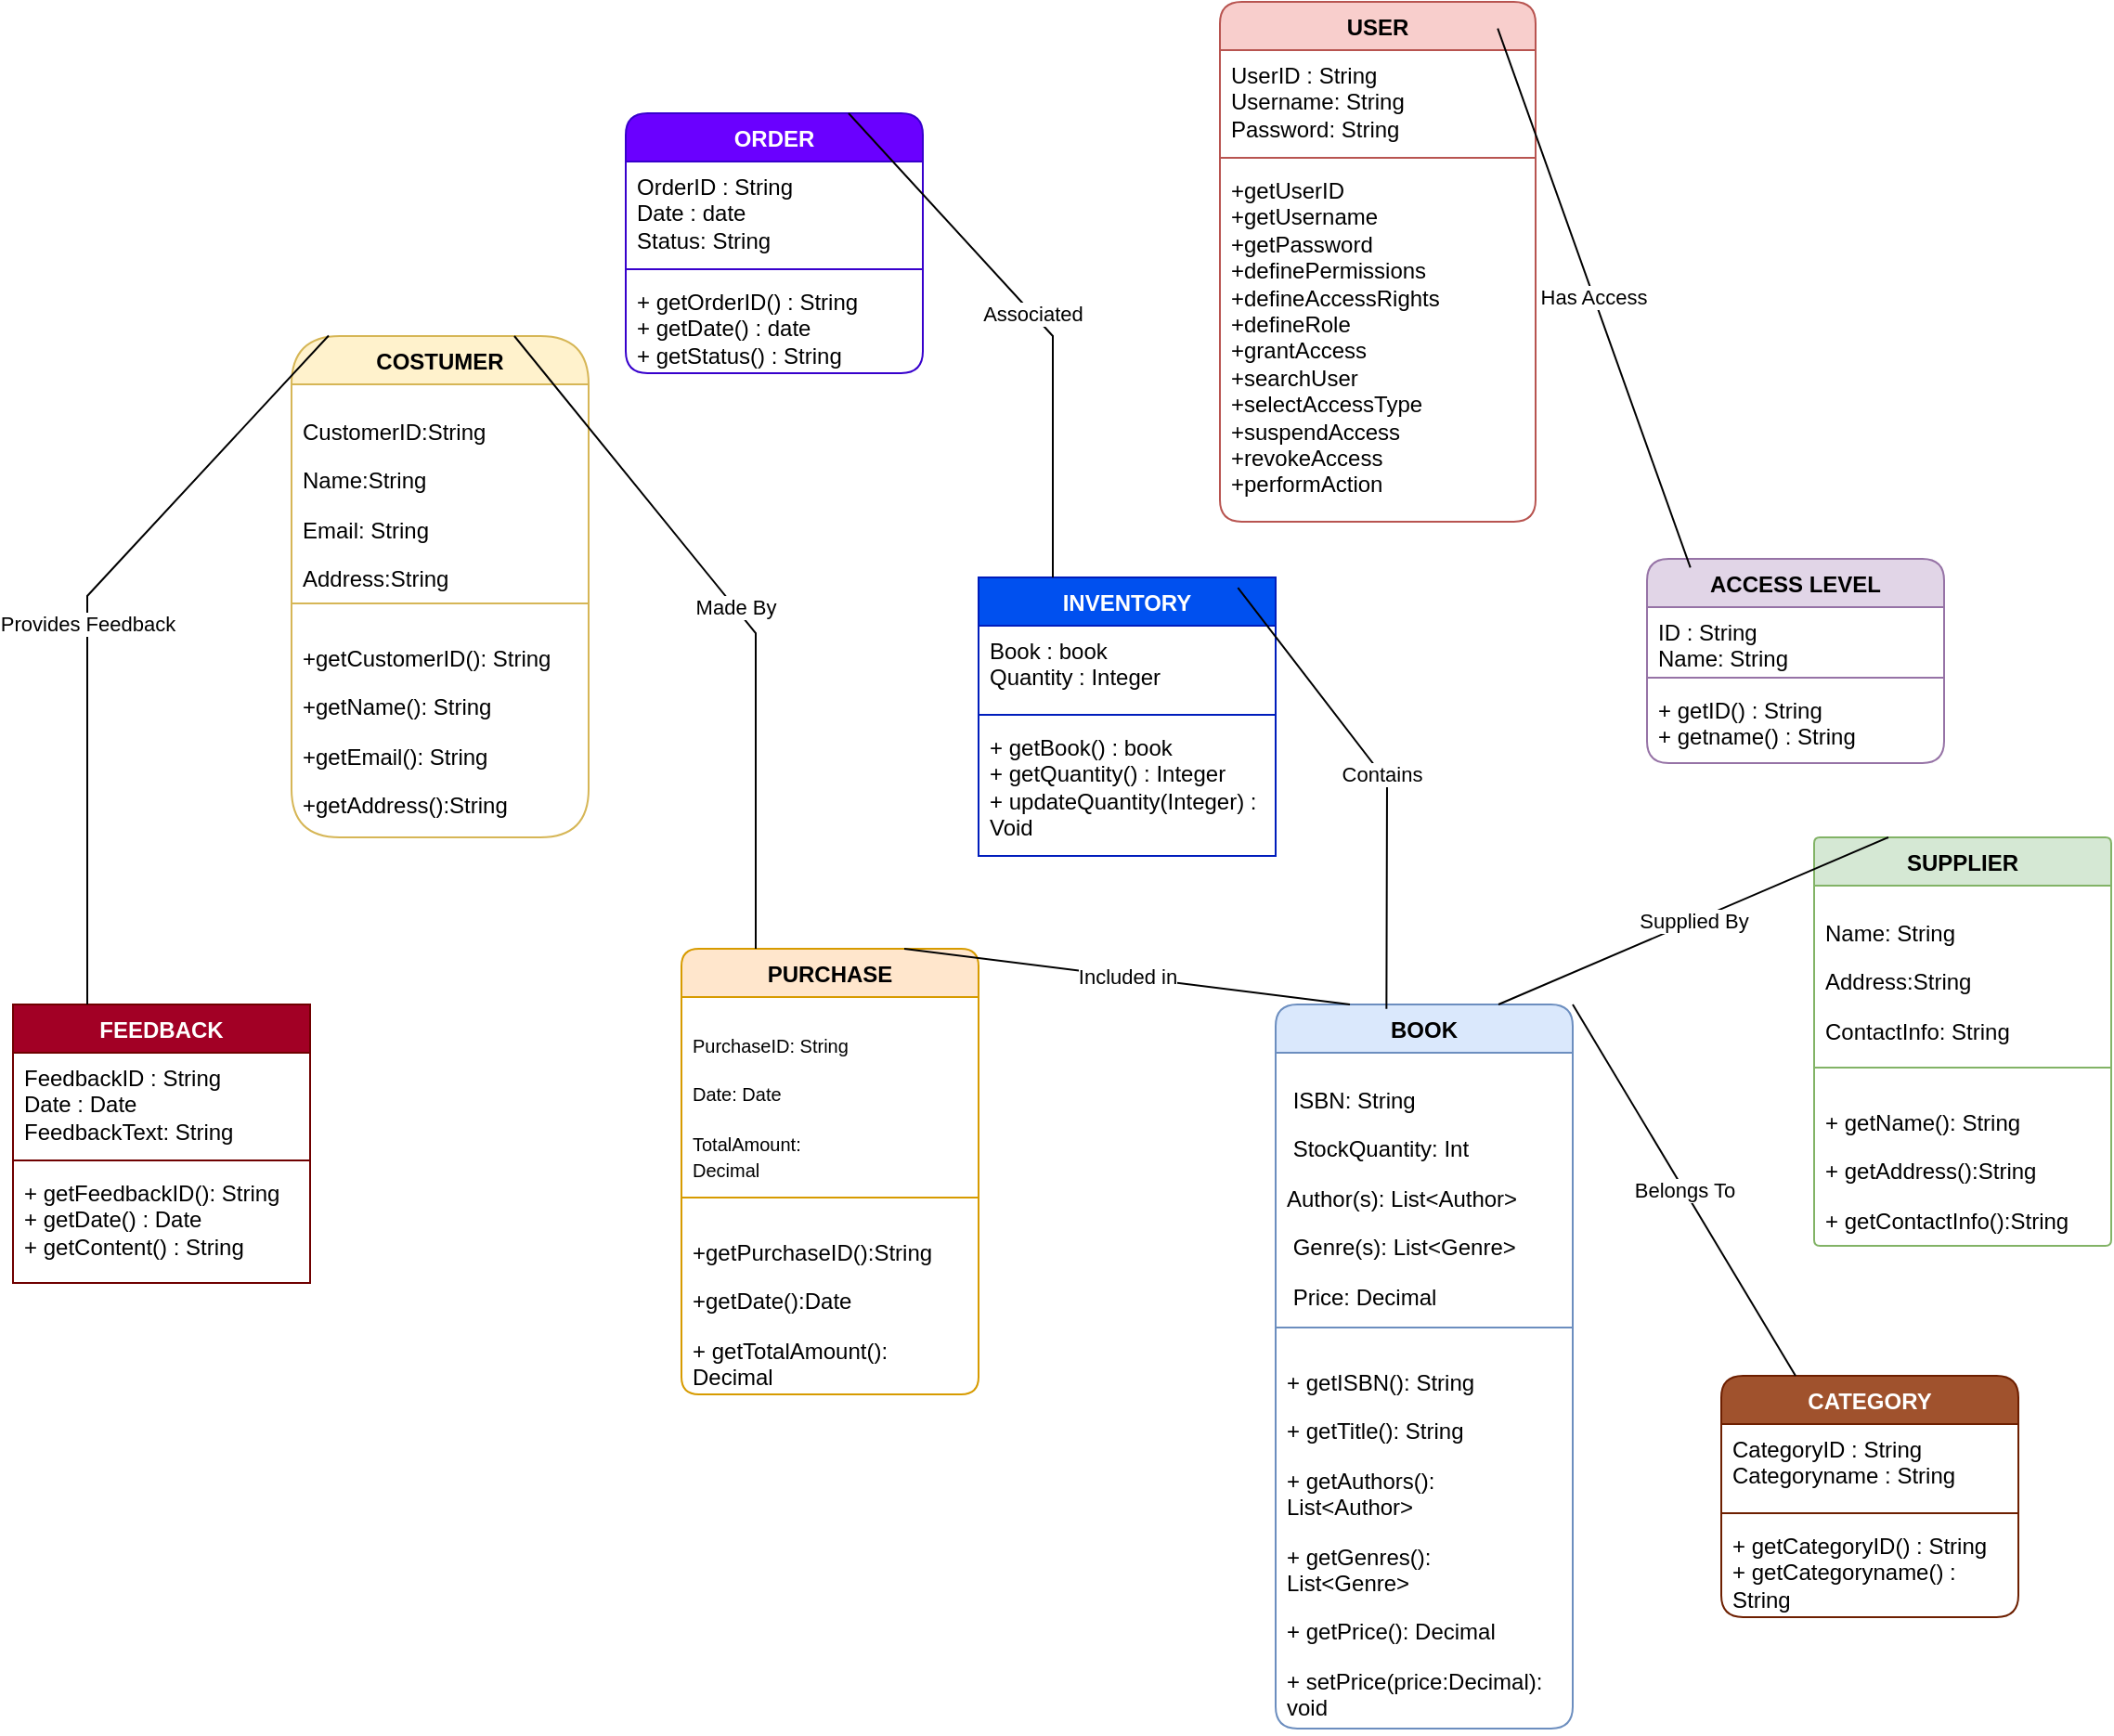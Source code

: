 <mxfile version="24.3.1" type="device">
  <diagram name="Page-1" id="3kEfgfkoPcbjnp9xudNS">
    <mxGraphModel dx="3088" dy="2059" grid="1" gridSize="10" guides="1" tooltips="1" connect="1" arrows="1" fold="1" page="1" pageScale="1" pageWidth="827" pageHeight="1169" math="0" shadow="0">
      <root>
        <mxCell id="0" />
        <mxCell id="1" parent="0" />
        <mxCell id="jj6mDVSmWfJWmYbKzBOA-1" value="BOOK" style="swimlane;fontStyle=1;align=center;verticalAlign=top;childLayout=stackLayout;horizontal=1;startSize=26;horizontalStack=0;resizeParent=1;resizeParentMax=0;resizeLast=0;collapsible=1;marginBottom=0;whiteSpace=wrap;html=1;fillColor=#dae8fc;strokeColor=#6c8ebf;rounded=1;" parent="1" vertex="1">
          <mxGeometry x="-200" y="80" width="160" height="390" as="geometry" />
        </mxCell>
        <mxCell id="jj6mDVSmWfJWmYbKzBOA-2" value="&lt;p class=&quot;MsoNormal&quot;&gt;&amp;nbsp;ISBN: String&amp;nbsp; &amp;nbsp; &amp;nbsp; &amp;nbsp; &amp;nbsp; &amp;nbsp; &amp;nbsp; &amp;nbsp; &amp;nbsp; &amp;nbsp; &amp;nbsp; &amp;nbsp;&amp;nbsp;&lt;/p&gt;&lt;p class=&quot;MsoNormal&quot;&gt;&amp;nbsp;StockQuantity: Int&lt;/p&gt;&lt;p class=&quot;MsoNormal&quot;&gt;Author(s): List&amp;lt;Author&amp;gt;&amp;nbsp; &amp;nbsp; &amp;nbsp; &amp;nbsp;&lt;/p&gt;&lt;p class=&quot;MsoNormal&quot;&gt;&amp;nbsp;Genre(s): List&amp;lt;Genre&amp;gt;&amp;nbsp; &amp;nbsp; &amp;nbsp; &amp;nbsp;&lt;/p&gt;&lt;p class=&quot;MsoNormal&quot;&gt;&amp;nbsp;Price: Decimal&amp;nbsp; &amp;nbsp; &amp;nbsp; &amp;nbsp; &amp;nbsp; &amp;nbsp; &amp;nbsp; &amp;nbsp; &amp;nbsp; &amp;nbsp; &amp;nbsp; &amp;nbsp; &amp;nbsp; &amp;nbsp;&amp;nbsp;&lt;/p&gt;" style="text;strokeColor=none;fillColor=none;align=left;verticalAlign=top;spacingLeft=4;spacingRight=4;overflow=hidden;rotatable=0;points=[[0,0.5],[1,0.5]];portConstraint=eastwest;whiteSpace=wrap;html=1;rounded=1;" parent="jj6mDVSmWfJWmYbKzBOA-1" vertex="1">
          <mxGeometry y="26" width="160" height="144" as="geometry" />
        </mxCell>
        <mxCell id="jj6mDVSmWfJWmYbKzBOA-3" value="" style="line;strokeWidth=1;fillColor=none;align=left;verticalAlign=middle;spacingTop=-1;spacingLeft=3;spacingRight=3;rotatable=0;labelPosition=right;points=[];portConstraint=eastwest;strokeColor=inherit;rounded=1;" parent="jj6mDVSmWfJWmYbKzBOA-1" vertex="1">
          <mxGeometry y="170" width="160" height="8" as="geometry" />
        </mxCell>
        <mxCell id="jj6mDVSmWfJWmYbKzBOA-4" value="&lt;p class=&quot;MsoNormal&quot;&gt;+ getISBN(): String&lt;span style=&quot;mso-spacerun:yes&quot;&gt;&amp;nbsp; &amp;nbsp; &amp;nbsp; &amp;nbsp; &amp;nbsp; &amp;nbsp;&amp;nbsp;&lt;/span&gt;&lt;/p&gt;&lt;p class=&quot;MsoNormal&quot;&gt;&lt;span style=&quot;background-color: initial;&quot;&gt;+ getTitle(): String&lt;/span&gt;&lt;span style=&quot;background-color: initial;&quot;&gt;&amp;nbsp; &amp;nbsp; &amp;nbsp; &amp;nbsp; &amp;nbsp; &amp;nbsp; &amp;nbsp;&amp;nbsp;&lt;/span&gt;&lt;/p&gt;&lt;p class=&quot;MsoNormal&quot;&gt;&lt;span style=&quot;background-color: initial;&quot;&gt;+ getAuthors(): List&amp;lt;Author&amp;gt;&lt;/span&gt;&lt;span style=&quot;background-color: initial;&quot;&gt;&amp;nbsp;&amp;nbsp;&lt;/span&gt;&lt;/p&gt;&lt;p class=&quot;MsoNormal&quot;&gt;&lt;span style=&quot;background-color: initial;&quot;&gt;+ getGenres(): List&amp;lt;Genre&amp;gt;&lt;/span&gt;&lt;span style=&quot;background-color: initial;&quot;&gt;&amp;nbsp; &amp;nbsp;&lt;/span&gt;&lt;/p&gt;&lt;p class=&quot;MsoNormal&quot;&gt;&lt;span style=&quot;background-color: initial;&quot;&gt;+ getPrice(): Decimal&lt;/span&gt;&lt;span style=&quot;background-color: initial;&quot;&gt;&amp;nbsp; &amp;nbsp; &amp;nbsp; &amp;nbsp;&amp;nbsp;&lt;/span&gt;&lt;/p&gt;&lt;p class=&quot;MsoNormal&quot;&gt;&lt;span style=&quot;background-color: initial;&quot;&gt;+ setPrice(price:Decimal): void&lt;/span&gt;&lt;span style=&quot;background-color: initial;&quot;&gt;&amp;nbsp; &amp;nbsp; &amp;nbsp; &amp;nbsp; &amp;nbsp; &amp;nbsp;&lt;/span&gt;&lt;/p&gt;&lt;br&gt;&lt;br&gt;&lt;br&gt;&lt;br&gt;&lt;div&gt;&lt;br&gt;&lt;/div&gt;" style="text;strokeColor=none;fillColor=none;align=left;verticalAlign=top;spacingLeft=4;spacingRight=4;overflow=hidden;rotatable=0;points=[[0,0.5],[1,0.5]];portConstraint=eastwest;whiteSpace=wrap;html=1;rounded=1;" parent="jj6mDVSmWfJWmYbKzBOA-1" vertex="1">
          <mxGeometry y="178" width="160" height="212" as="geometry" />
        </mxCell>
        <mxCell id="jj6mDVSmWfJWmYbKzBOA-5" value="SUPPLIER" style="swimlane;fontStyle=1;align=center;verticalAlign=top;childLayout=stackLayout;horizontal=1;startSize=26;horizontalStack=0;resizeParent=1;resizeParentMax=0;resizeLast=0;collapsible=1;marginBottom=0;whiteSpace=wrap;html=1;fillColor=#d5e8d4;strokeColor=#82b366;rounded=1;arcSize=4;" parent="1" vertex="1">
          <mxGeometry x="90" y="-10" width="160" height="220" as="geometry">
            <mxRectangle x="240" y="40" width="100" height="30" as="alternateBounds" />
          </mxGeometry>
        </mxCell>
        <mxCell id="jj6mDVSmWfJWmYbKzBOA-6" value="&lt;p class=&quot;MsoNormal&quot;&gt;Name: String&lt;span style=&quot;mso-spacerun:yes&quot;&gt;&amp;nbsp; &amp;nbsp; &amp;nbsp; &amp;nbsp; &amp;nbsp; &amp;nbsp; &amp;nbsp; &amp;nbsp; &amp;nbsp; &amp;nbsp; &amp;nbsp; &amp;nbsp;&lt;/span&gt;&lt;/p&gt;&lt;p class=&quot;MsoNormal&quot;&gt;Address:String&lt;span style=&quot;mso-spacerun:yes&quot;&gt;&amp;nbsp; &amp;nbsp; &amp;nbsp; &amp;nbsp;&lt;/span&gt;&lt;/p&gt;&lt;p class=&quot;MsoNormal&quot;&gt;&lt;span style=&quot;background-color: initial;&quot;&gt;ContactInfo: String&lt;/span&gt;&lt;span style=&quot;background-color: initial;&quot;&gt;&amp;nbsp; &amp;nbsp; &amp;nbsp; &amp;nbsp; &amp;nbsp; &amp;nbsp; &amp;nbsp; &amp;nbsp; &amp;nbsp; &amp;nbsp; &amp;nbsp;&amp;nbsp;&lt;/span&gt;&lt;/p&gt;&amp;nbsp; &amp;nbsp; &amp;nbsp; &amp;nbsp; &amp;nbsp; &amp;nbsp; &amp;nbsp; &amp;nbsp;&amp;nbsp;&lt;br&gt;&lt;br&gt;&lt;br&gt;&lt;div&gt;&lt;br&gt;&lt;/div&gt;" style="text;strokeColor=none;fillColor=none;align=left;verticalAlign=top;spacingLeft=4;spacingRight=4;overflow=hidden;rotatable=0;points=[[0,0.5],[1,0.5]];portConstraint=eastwest;whiteSpace=wrap;html=1;rounded=1;" parent="jj6mDVSmWfJWmYbKzBOA-5" vertex="1">
          <mxGeometry y="26" width="160" height="94" as="geometry" />
        </mxCell>
        <mxCell id="jj6mDVSmWfJWmYbKzBOA-7" value="" style="line;strokeWidth=1;fillColor=none;align=left;verticalAlign=middle;spacingTop=-1;spacingLeft=3;spacingRight=3;rotatable=0;labelPosition=right;points=[];portConstraint=eastwest;strokeColor=inherit;rounded=1;" parent="jj6mDVSmWfJWmYbKzBOA-5" vertex="1">
          <mxGeometry y="120" width="160" height="8" as="geometry" />
        </mxCell>
        <mxCell id="jj6mDVSmWfJWmYbKzBOA-8" value="&lt;p class=&quot;MsoNormal&quot;&gt;+ getName(): String&lt;span style=&quot;mso-spacerun:yes&quot;&gt;&amp;nbsp; &amp;nbsp; &amp;nbsp; &amp;nbsp; &amp;nbsp; &amp;nbsp;&lt;/span&gt;&lt;/p&gt;&lt;p class=&quot;MsoNormal&quot;&gt;+ getAddress():String&lt;span style=&quot;mso-spacerun:yes&quot;&gt;&amp;nbsp; &amp;nbsp; &amp;nbsp; &amp;nbsp; &amp;nbsp;&amp;nbsp;&lt;/span&gt;&lt;/p&gt;&lt;p class=&quot;MsoNormal&quot;&gt;&lt;span style=&quot;background-color: initial;&quot;&gt;+ getContactInfo():&lt;/span&gt;&lt;span style=&quot;background-color: initial;&quot;&gt;String&lt;/span&gt;&lt;span style=&quot;background-color: initial;&quot;&gt;&amp;nbsp; &amp;nbsp; &amp;nbsp; &amp;nbsp; &amp;nbsp; &amp;nbsp; &amp;nbsp; &amp;nbsp; &amp;nbsp;&lt;/span&gt;&lt;/p&gt;&lt;br&gt;&lt;br&gt;&lt;br&gt;&lt;br&gt;&lt;div&gt;&lt;br&gt;&lt;/div&gt;" style="text;strokeColor=none;fillColor=none;align=left;verticalAlign=top;spacingLeft=4;spacingRight=4;overflow=hidden;rotatable=0;points=[[0,0.5],[1,0.5]];portConstraint=eastwest;whiteSpace=wrap;html=1;rounded=1;" parent="jj6mDVSmWfJWmYbKzBOA-5" vertex="1">
          <mxGeometry y="128" width="160" height="92" as="geometry" />
        </mxCell>
        <mxCell id="jj6mDVSmWfJWmYbKzBOA-9" value="PURCHASE" style="swimlane;fontStyle=1;align=center;verticalAlign=top;childLayout=stackLayout;horizontal=1;startSize=26;horizontalStack=0;resizeParent=1;resizeParentMax=0;resizeLast=0;collapsible=1;marginBottom=0;whiteSpace=wrap;html=1;fillColor=#ffe6cc;strokeColor=#d79b00;rounded=1;arcSize=12;" parent="1" vertex="1">
          <mxGeometry x="-520" y="50" width="160" height="240" as="geometry" />
        </mxCell>
        <mxCell id="jj6mDVSmWfJWmYbKzBOA-10" value="&lt;p class=&quot;MsoNormal&quot;&gt;&lt;font style=&quot;font-size: 10px;&quot;&gt;PurchaseID: String&amp;nbsp; &amp;nbsp; &amp;nbsp; &amp;nbsp; &amp;nbsp; &amp;nbsp; &amp;nbsp;&amp;nbsp;&lt;/font&gt;&lt;/p&gt;&lt;p class=&quot;MsoNormal&quot;&gt;&lt;font style=&quot;font-size: 10px;&quot;&gt;&lt;span style=&quot;background-color: initial;&quot;&gt;Date: Date&lt;/span&gt;&lt;span style=&quot;background-color: initial;&quot;&gt;&amp;nbsp; &amp;nbsp; &amp;nbsp; &amp;nbsp; &amp;nbsp; &amp;nbsp; &amp;nbsp; &amp;nbsp; &amp;nbsp; &amp;nbsp; &amp;nbsp; &amp;nbsp;&lt;/span&gt;&lt;/font&gt;&lt;/p&gt;&lt;font style=&quot;font-size: 10px;&quot;&gt;&lt;span style=&quot;line-height: 115%; font-family: Aptos, sans-serif;&quot;&gt;TotalAmount: Decimal&amp;nbsp;&amp;nbsp;&amp;nbsp;&amp;nbsp;&amp;nbsp;&amp;nbsp;&amp;nbsp;&amp;nbsp;&amp;nbsp;&amp;nbsp;&amp;nbsp;&amp;nbsp;&amp;nbsp;&amp;nbsp;&amp;nbsp;&amp;nbsp;&amp;nbsp;&amp;nbsp;&amp;nbsp;&amp;nbsp;&amp;nbsp; &lt;/span&gt;&lt;br&gt;&lt;/font&gt;&lt;div&gt;&lt;br&gt;&lt;/div&gt;" style="text;strokeColor=none;fillColor=none;align=left;verticalAlign=top;spacingLeft=4;spacingRight=4;overflow=hidden;rotatable=0;points=[[0,0.5],[1,0.5]];portConstraint=eastwest;whiteSpace=wrap;html=1;rounded=1;" parent="jj6mDVSmWfJWmYbKzBOA-9" vertex="1">
          <mxGeometry y="26" width="160" height="104" as="geometry" />
        </mxCell>
        <mxCell id="jj6mDVSmWfJWmYbKzBOA-11" value="" style="line;strokeWidth=1;fillColor=none;align=left;verticalAlign=middle;spacingTop=-1;spacingLeft=3;spacingRight=3;rotatable=0;labelPosition=right;points=[];portConstraint=eastwest;strokeColor=inherit;rounded=1;" parent="jj6mDVSmWfJWmYbKzBOA-9" vertex="1">
          <mxGeometry y="130" width="160" height="8" as="geometry" />
        </mxCell>
        <mxCell id="jj6mDVSmWfJWmYbKzBOA-12" value="&lt;p class=&quot;MsoNormal&quot;&gt;+getPurchaseID():String&lt;span style=&quot;mso-spacerun:yes&quot;&gt;&amp;nbsp;&amp;nbsp;&amp;nbsp;&amp;nbsp;&amp;nbsp;&amp;nbsp;&amp;nbsp;&amp;nbsp;&amp;nbsp;&amp;nbsp;&amp;nbsp;&amp;nbsp;&amp;nbsp;&amp;nbsp;&amp;nbsp;&amp;nbsp;&amp;nbsp;&amp;nbsp; &lt;/span&gt;&lt;/p&gt;&lt;p class=&quot;MsoNormal&quot;&gt;+getDate():Date&lt;span style=&quot;mso-spacerun:yes&quot;&gt;&amp;nbsp;&amp;nbsp;&amp;nbsp;&amp;nbsp;&amp;nbsp;&amp;nbsp;&amp;nbsp;&amp;nbsp;&amp;nbsp;&amp;nbsp;&amp;nbsp;&amp;nbsp;&amp;nbsp;&amp;nbsp;&amp;nbsp;&amp;nbsp;&amp;nbsp;&amp;nbsp;&amp;nbsp;&amp;nbsp;&amp;nbsp;&amp;nbsp;&amp;nbsp;&amp;nbsp;&amp;nbsp;&amp;nbsp; &lt;/span&gt;&lt;/p&gt;&lt;p class=&quot;MsoNormal&quot;&gt;+ getTotalAmount():&lt;br&gt;Decimal&lt;span style=&quot;mso-spacerun:yes&quot;&gt;&amp;nbsp; &amp;nbsp; &amp;nbsp; &amp;nbsp; &amp;nbsp; &amp;nbsp; &amp;nbsp; &amp;nbsp;&amp;nbsp;&lt;/span&gt;&lt;/p&gt;&lt;br&gt;&lt;br&gt;&lt;div&gt;&lt;br&gt;&lt;/div&gt;" style="text;strokeColor=none;fillColor=none;align=left;verticalAlign=top;spacingLeft=4;spacingRight=4;overflow=hidden;rotatable=0;points=[[0,0.5],[1,0.5]];portConstraint=eastwest;whiteSpace=wrap;html=1;rounded=1;" parent="jj6mDVSmWfJWmYbKzBOA-9" vertex="1">
          <mxGeometry y="138" width="160" height="102" as="geometry" />
        </mxCell>
        <mxCell id="jj6mDVSmWfJWmYbKzBOA-13" value="COSTUMER" style="swimlane;fontStyle=1;align=center;verticalAlign=top;childLayout=stackLayout;horizontal=1;startSize=26;horizontalStack=0;resizeParent=1;resizeParentMax=0;resizeLast=0;collapsible=1;marginBottom=0;whiteSpace=wrap;html=1;fillColor=#fff2cc;strokeColor=#d6b656;rounded=1;arcSize=50;" parent="1" vertex="1">
          <mxGeometry x="-730" y="-280" width="160" height="270" as="geometry" />
        </mxCell>
        <mxCell id="jj6mDVSmWfJWmYbKzBOA-14" value="&lt;p class=&quot;MsoNormal&quot;&gt;CustomerID:String&lt;span style=&quot;mso-spacerun:yes&quot;&gt;&amp;nbsp;&amp;nbsp;&amp;nbsp;&amp;nbsp;&amp;nbsp;&amp;nbsp;&amp;nbsp;&amp;nbsp;&amp;nbsp;&amp;nbsp;&amp;nbsp;&amp;nbsp;&amp;nbsp;&amp;nbsp;&amp;nbsp;&amp;nbsp;&amp;nbsp;&amp;nbsp;&amp;nbsp;&amp;nbsp;&amp;nbsp;&amp;nbsp;&amp;nbsp; &lt;/span&gt;&lt;/p&gt;&lt;p class=&quot;MsoNormal&quot;&gt;Name:String&lt;span style=&quot;mso-spacerun:yes&quot;&gt;&amp;nbsp;&amp;nbsp;&amp;nbsp;&amp;nbsp;&amp;nbsp;&amp;nbsp;&amp;nbsp;&amp;nbsp;&amp;nbsp;&amp;nbsp;&amp;nbsp;&amp;nbsp;&amp;nbsp;&amp;nbsp;&amp;nbsp;&amp;nbsp;&amp;nbsp;&amp;nbsp;&amp;nbsp;&amp;nbsp;&amp;nbsp;&amp;nbsp;&amp;nbsp;&amp;nbsp;&amp;nbsp;&amp;nbsp;&amp;nbsp;&amp;nbsp;&amp;nbsp; &lt;/span&gt;&lt;/p&gt;&lt;p class=&quot;MsoNormal&quot;&gt;Email: String&lt;span style=&quot;mso-spacerun:yes&quot;&gt;&amp;nbsp; &amp;nbsp; &amp;nbsp; &amp;nbsp; &amp;nbsp; &amp;nbsp; &amp;nbsp; &amp;nbsp; &amp;nbsp; &amp;nbsp; &amp;nbsp; &amp;nbsp;&lt;/span&gt;&lt;/p&gt;&lt;p class=&quot;MsoNormal&quot;&gt;&lt;span style=&quot;background-color: initial;&quot;&gt;Address:String&lt;/span&gt;&lt;span style=&quot;background-color: initial;&quot;&gt;&amp;nbsp; &amp;nbsp; &amp;nbsp; &amp;nbsp; &amp;nbsp; &amp;nbsp; &amp;nbsp; &amp;nbsp; &amp;nbsp; &amp;nbsp; &amp;nbsp; &amp;nbsp; &amp;nbsp;&amp;nbsp;&lt;/span&gt;&lt;/p&gt;&lt;br&gt;&lt;br&gt;&lt;br&gt;&lt;br&gt;&lt;div&gt;&lt;br/&gt;&lt;/div&gt;" style="text;strokeColor=none;fillColor=none;align=left;verticalAlign=top;spacingLeft=4;spacingRight=4;overflow=hidden;rotatable=0;points=[[0,0.5],[1,0.5]];portConstraint=eastwest;whiteSpace=wrap;html=1;rounded=1;" parent="jj6mDVSmWfJWmYbKzBOA-13" vertex="1">
          <mxGeometry y="26" width="160" height="114" as="geometry" />
        </mxCell>
        <mxCell id="jj6mDVSmWfJWmYbKzBOA-15" value="" style="line;strokeWidth=1;fillColor=none;align=left;verticalAlign=middle;spacingTop=-1;spacingLeft=3;spacingRight=3;rotatable=0;labelPosition=right;points=[];portConstraint=eastwest;strokeColor=inherit;rounded=1;" parent="jj6mDVSmWfJWmYbKzBOA-13" vertex="1">
          <mxGeometry y="140" width="160" height="8" as="geometry" />
        </mxCell>
        <mxCell id="jj6mDVSmWfJWmYbKzBOA-16" value="&lt;p class=&quot;MsoNormal&quot;&gt;+getCustomerID(): String&lt;span style=&quot;mso-spacerun:yes&quot;&gt;&amp;nbsp; &amp;nbsp;&amp;nbsp;&lt;/span&gt;&lt;/p&gt;&lt;p class=&quot;MsoNormal&quot;&gt;+getName(): String&lt;span style=&quot;mso-spacerun:yes&quot;&gt;&amp;nbsp; &amp;nbsp; &amp;nbsp; &amp;nbsp;&amp;nbsp;&lt;/span&gt;&lt;/p&gt;&lt;p class=&quot;MsoNormal&quot;&gt;+getEmail(): String&lt;span style=&quot;mso-spacerun:yes&quot;&gt;&amp;nbsp; &amp;nbsp; &amp;nbsp; &amp;nbsp; &amp;nbsp; &amp;nbsp; &amp;nbsp;&amp;nbsp;&lt;/span&gt;&lt;/p&gt;&lt;p class=&quot;MsoNormal&quot;&gt;+getAddress():String&lt;span style=&quot;mso-spacerun:yes&quot;&gt;&amp;nbsp;&amp;nbsp;&amp;nbsp;&amp;nbsp;&amp;nbsp;&amp;nbsp;&amp;nbsp;&amp;nbsp;&amp;nbsp;&amp;nbsp;&amp;nbsp;&amp;nbsp;&amp;nbsp;&amp;nbsp;&amp;nbsp;&amp;nbsp;&amp;nbsp;&amp;nbsp;&amp;nbsp;&amp;nbsp; &lt;/span&gt;&lt;/p&gt;&lt;br&gt;&lt;br&gt;&lt;br&gt;&lt;br&gt;&lt;div&gt;&lt;br&gt;&lt;/div&gt;" style="text;strokeColor=none;fillColor=none;align=left;verticalAlign=top;spacingLeft=4;spacingRight=4;overflow=hidden;rotatable=0;points=[[0,0.5],[1,0.5]];portConstraint=eastwest;whiteSpace=wrap;html=1;rounded=1;" parent="jj6mDVSmWfJWmYbKzBOA-13" vertex="1">
          <mxGeometry y="148" width="160" height="122" as="geometry" />
        </mxCell>
        <mxCell id="jj6mDVSmWfJWmYbKzBOA-17" value="USER" style="swimlane;fontStyle=1;align=center;verticalAlign=top;childLayout=stackLayout;horizontal=1;startSize=26;horizontalStack=0;resizeParent=1;resizeParentMax=0;resizeLast=0;collapsible=1;marginBottom=0;whiteSpace=wrap;html=1;fillColor=#f8cecc;strokeColor=#b85450;rounded=1;" parent="1" vertex="1">
          <mxGeometry x="-230" y="-460" width="170" height="280" as="geometry" />
        </mxCell>
        <mxCell id="jj6mDVSmWfJWmYbKzBOA-18" value="UserID : String&lt;div&gt;Username: String&lt;/div&gt;&lt;div&gt;Password: String&lt;/div&gt;" style="text;strokeColor=none;fillColor=none;align=left;verticalAlign=top;spacingLeft=4;spacingRight=4;overflow=hidden;rotatable=0;points=[[0,0.5],[1,0.5]];portConstraint=eastwest;whiteSpace=wrap;html=1;rounded=1;" parent="jj6mDVSmWfJWmYbKzBOA-17" vertex="1">
          <mxGeometry y="26" width="170" height="54" as="geometry" />
        </mxCell>
        <mxCell id="jj6mDVSmWfJWmYbKzBOA-19" value="" style="line;strokeWidth=1;fillColor=none;align=left;verticalAlign=middle;spacingTop=-1;spacingLeft=3;spacingRight=3;rotatable=0;labelPosition=right;points=[];portConstraint=eastwest;strokeColor=inherit;rounded=1;" parent="jj6mDVSmWfJWmYbKzBOA-17" vertex="1">
          <mxGeometry y="80" width="170" height="8" as="geometry" />
        </mxCell>
        <mxCell id="jj6mDVSmWfJWmYbKzBOA-20" value="+getUserID&lt;div&gt;+getUsername&lt;/div&gt;&lt;div&gt;+getPassword&lt;/div&gt;&lt;div&gt;+definePermissions&lt;/div&gt;&lt;div&gt;+defineAccessRights&lt;/div&gt;&lt;div&gt;+defineRole&lt;/div&gt;&lt;div&gt;+grantAccess&lt;/div&gt;&lt;div&gt;+searchUser&lt;/div&gt;&lt;div&gt;+selectAccessType&lt;/div&gt;&lt;div&gt;+suspendAccess&lt;/div&gt;&lt;div&gt;+revokeAccess&lt;/div&gt;&lt;div&gt;+performAction&lt;/div&gt;" style="text;strokeColor=none;fillColor=none;align=left;verticalAlign=top;spacingLeft=4;spacingRight=4;overflow=hidden;rotatable=0;points=[[0,0.5],[1,0.5]];portConstraint=eastwest;whiteSpace=wrap;html=1;rounded=1;" parent="jj6mDVSmWfJWmYbKzBOA-17" vertex="1">
          <mxGeometry y="88" width="170" height="192" as="geometry" />
        </mxCell>
        <mxCell id="jj6mDVSmWfJWmYbKzBOA-22" value="ACCESS LEVEL" style="swimlane;fontStyle=1;align=center;verticalAlign=top;childLayout=stackLayout;horizontal=1;startSize=26;horizontalStack=0;resizeParent=1;resizeParentMax=0;resizeLast=0;collapsible=1;marginBottom=0;whiteSpace=wrap;html=1;fillColor=#e1d5e7;strokeColor=#9673a6;rounded=1;arcSize=15;" parent="1" vertex="1">
          <mxGeometry y="-160" width="160" height="110" as="geometry" />
        </mxCell>
        <mxCell id="jj6mDVSmWfJWmYbKzBOA-23" value="ID : String&lt;div&gt;Name: String&lt;/div&gt;" style="text;strokeColor=none;fillColor=none;align=left;verticalAlign=top;spacingLeft=4;spacingRight=4;overflow=hidden;rotatable=0;points=[[0,0.5],[1,0.5]];portConstraint=eastwest;whiteSpace=wrap;html=1;rounded=1;" parent="jj6mDVSmWfJWmYbKzBOA-22" vertex="1">
          <mxGeometry y="26" width="160" height="34" as="geometry" />
        </mxCell>
        <mxCell id="jj6mDVSmWfJWmYbKzBOA-24" value="" style="line;strokeWidth=1;fillColor=none;align=left;verticalAlign=middle;spacingTop=-1;spacingLeft=3;spacingRight=3;rotatable=0;labelPosition=right;points=[];portConstraint=eastwest;strokeColor=inherit;rounded=1;" parent="jj6mDVSmWfJWmYbKzBOA-22" vertex="1">
          <mxGeometry y="60" width="160" height="8" as="geometry" />
        </mxCell>
        <mxCell id="jj6mDVSmWfJWmYbKzBOA-25" value="+ getID() : String&lt;div&gt;+ getname() : String&amp;nbsp;&lt;/div&gt;" style="text;strokeColor=none;fillColor=none;align=left;verticalAlign=top;spacingLeft=4;spacingRight=4;overflow=hidden;rotatable=0;points=[[0,0.5],[1,0.5]];portConstraint=eastwest;whiteSpace=wrap;html=1;rounded=1;" parent="jj6mDVSmWfJWmYbKzBOA-22" vertex="1">
          <mxGeometry y="68" width="160" height="42" as="geometry" />
        </mxCell>
        <mxCell id="JuaUSmUxXDZBVH47TJ_k-1" value="CATEGORY" style="swimlane;fontStyle=1;align=center;verticalAlign=top;childLayout=stackLayout;horizontal=1;startSize=26;horizontalStack=0;resizeParent=1;resizeParentMax=0;resizeLast=0;collapsible=1;marginBottom=0;whiteSpace=wrap;html=1;fillColor=#a0522d;fontColor=#ffffff;strokeColor=#6D1F00;rounded=1;" parent="1" vertex="1">
          <mxGeometry x="40" y="280" width="160" height="130" as="geometry" />
        </mxCell>
        <mxCell id="JuaUSmUxXDZBVH47TJ_k-2" value="CategoryID : String&lt;div&gt;Categoryname : String&lt;/div&gt;" style="text;strokeColor=none;fillColor=none;align=left;verticalAlign=top;spacingLeft=4;spacingRight=4;overflow=hidden;rotatable=0;points=[[0,0.5],[1,0.5]];portConstraint=eastwest;whiteSpace=wrap;html=1;rounded=1;" parent="JuaUSmUxXDZBVH47TJ_k-1" vertex="1">
          <mxGeometry y="26" width="160" height="44" as="geometry" />
        </mxCell>
        <mxCell id="JuaUSmUxXDZBVH47TJ_k-3" value="" style="line;strokeWidth=1;fillColor=none;align=left;verticalAlign=middle;spacingTop=-1;spacingLeft=3;spacingRight=3;rotatable=0;labelPosition=right;points=[];portConstraint=eastwest;strokeColor=inherit;rounded=1;" parent="JuaUSmUxXDZBVH47TJ_k-1" vertex="1">
          <mxGeometry y="70" width="160" height="8" as="geometry" />
        </mxCell>
        <mxCell id="JuaUSmUxXDZBVH47TJ_k-4" value="+ getCategoryID() : String&lt;div&gt;+ getCategoryname() : String&lt;/div&gt;" style="text;strokeColor=none;fillColor=none;align=left;verticalAlign=top;spacingLeft=4;spacingRight=4;overflow=hidden;rotatable=0;points=[[0,0.5],[1,0.5]];portConstraint=eastwest;whiteSpace=wrap;html=1;rounded=1;" parent="JuaUSmUxXDZBVH47TJ_k-1" vertex="1">
          <mxGeometry y="78" width="160" height="52" as="geometry" />
        </mxCell>
        <mxCell id="JuaUSmUxXDZBVH47TJ_k-13" value="INVENTORY" style="swimlane;fontStyle=1;align=center;verticalAlign=top;childLayout=stackLayout;horizontal=1;startSize=26;horizontalStack=0;resizeParent=1;resizeParentMax=0;resizeLast=0;collapsible=1;marginBottom=0;whiteSpace=wrap;html=1;fillColor=#0050ef;fontColor=#ffffff;strokeColor=#001DBC;rounded=1;arcSize=0;" parent="1" vertex="1">
          <mxGeometry x="-360" y="-150" width="160" height="150" as="geometry" />
        </mxCell>
        <mxCell id="JuaUSmUxXDZBVH47TJ_k-14" value="Book : book&lt;div&gt;Quantity : Integer&lt;/div&gt;" style="text;strokeColor=none;fillColor=none;align=left;verticalAlign=top;spacingLeft=4;spacingRight=4;overflow=hidden;rotatable=0;points=[[0,0.5],[1,0.5]];portConstraint=eastwest;whiteSpace=wrap;html=1;rounded=1;" parent="JuaUSmUxXDZBVH47TJ_k-13" vertex="1">
          <mxGeometry y="26" width="160" height="44" as="geometry" />
        </mxCell>
        <mxCell id="JuaUSmUxXDZBVH47TJ_k-15" value="" style="line;strokeWidth=1;fillColor=none;align=left;verticalAlign=middle;spacingTop=-1;spacingLeft=3;spacingRight=3;rotatable=0;labelPosition=right;points=[];portConstraint=eastwest;strokeColor=inherit;rounded=1;" parent="JuaUSmUxXDZBVH47TJ_k-13" vertex="1">
          <mxGeometry y="70" width="160" height="8" as="geometry" />
        </mxCell>
        <mxCell id="JuaUSmUxXDZBVH47TJ_k-16" value="+ getBook() : book&lt;div&gt;+ getQuantity() : Integer&lt;/div&gt;&lt;div&gt;+ updateQuantity(Integer) : Void&lt;/div&gt;" style="text;strokeColor=none;fillColor=none;align=left;verticalAlign=top;spacingLeft=4;spacingRight=4;overflow=hidden;rotatable=0;points=[[0,0.5],[1,0.5]];portConstraint=eastwest;whiteSpace=wrap;html=1;rounded=1;" parent="JuaUSmUxXDZBVH47TJ_k-13" vertex="1">
          <mxGeometry y="78" width="160" height="72" as="geometry" />
        </mxCell>
        <mxCell id="JuaUSmUxXDZBVH47TJ_k-17" value="ORDER" style="swimlane;fontStyle=1;align=center;verticalAlign=top;childLayout=stackLayout;horizontal=1;startSize=26;horizontalStack=0;resizeParent=1;resizeParentMax=0;resizeLast=0;collapsible=1;marginBottom=0;whiteSpace=wrap;html=1;fillColor=#6a00ff;fontColor=#ffffff;strokeColor=#3700CC;rounded=1;" parent="1" vertex="1">
          <mxGeometry x="-550" y="-400" width="160" height="140" as="geometry" />
        </mxCell>
        <mxCell id="JuaUSmUxXDZBVH47TJ_k-18" value="OrderID : String&lt;div&gt;Date : date&lt;/div&gt;&lt;div&gt;Status: String&lt;/div&gt;" style="text;strokeColor=none;fillColor=none;align=left;verticalAlign=top;spacingLeft=4;spacingRight=4;overflow=hidden;rotatable=0;points=[[0,0.5],[1,0.5]];portConstraint=eastwest;whiteSpace=wrap;html=1;rounded=1;" parent="JuaUSmUxXDZBVH47TJ_k-17" vertex="1">
          <mxGeometry y="26" width="160" height="54" as="geometry" />
        </mxCell>
        <mxCell id="JuaUSmUxXDZBVH47TJ_k-19" value="" style="line;strokeWidth=1;fillColor=none;align=left;verticalAlign=middle;spacingTop=-1;spacingLeft=3;spacingRight=3;rotatable=0;labelPosition=right;points=[];portConstraint=eastwest;strokeColor=inherit;rounded=1;" parent="JuaUSmUxXDZBVH47TJ_k-17" vertex="1">
          <mxGeometry y="80" width="160" height="8" as="geometry" />
        </mxCell>
        <mxCell id="JuaUSmUxXDZBVH47TJ_k-20" value="+ getOrderID() : String&lt;div&gt;+ getDate() : date&lt;/div&gt;&lt;div&gt;+ getStatus() : String&lt;/div&gt;" style="text;strokeColor=none;fillColor=none;align=left;verticalAlign=top;spacingLeft=4;spacingRight=4;overflow=hidden;rotatable=0;points=[[0,0.5],[1,0.5]];portConstraint=eastwest;whiteSpace=wrap;html=1;rounded=1;" parent="JuaUSmUxXDZBVH47TJ_k-17" vertex="1">
          <mxGeometry y="88" width="160" height="52" as="geometry" />
        </mxCell>
        <mxCell id="JuaUSmUxXDZBVH47TJ_k-21" value="FEEDBACK" style="swimlane;fontStyle=1;align=center;verticalAlign=top;childLayout=stackLayout;horizontal=1;startSize=26;horizontalStack=0;resizeParent=1;resizeParentMax=0;resizeLast=0;collapsible=1;marginBottom=0;whiteSpace=wrap;html=1;fillColor=#a20025;fontColor=#ffffff;strokeColor=#6F0000;rounded=1;arcSize=0;" parent="1" vertex="1">
          <mxGeometry x="-880" y="80" width="160" height="150" as="geometry" />
        </mxCell>
        <mxCell id="JuaUSmUxXDZBVH47TJ_k-22" value="FeedbackID : String&lt;div&gt;Date : Date&lt;/div&gt;&lt;div&gt;FeedbackText: String&lt;/div&gt;" style="text;strokeColor=none;fillColor=none;align=left;verticalAlign=top;spacingLeft=4;spacingRight=4;overflow=hidden;rotatable=0;points=[[0,0.5],[1,0.5]];portConstraint=eastwest;whiteSpace=wrap;html=1;rounded=1;" parent="JuaUSmUxXDZBVH47TJ_k-21" vertex="1">
          <mxGeometry y="26" width="160" height="54" as="geometry" />
        </mxCell>
        <mxCell id="JuaUSmUxXDZBVH47TJ_k-23" value="" style="line;strokeWidth=1;fillColor=none;align=left;verticalAlign=middle;spacingTop=-1;spacingLeft=3;spacingRight=3;rotatable=0;labelPosition=right;points=[];portConstraint=eastwest;strokeColor=inherit;rounded=1;" parent="JuaUSmUxXDZBVH47TJ_k-21" vertex="1">
          <mxGeometry y="80" width="160" height="8" as="geometry" />
        </mxCell>
        <mxCell id="JuaUSmUxXDZBVH47TJ_k-24" value="+ getFeedbackID(): String&lt;div&gt;+ getDate() : Date&lt;/div&gt;&lt;div&gt;+ getContent() : String&lt;/div&gt;" style="text;strokeColor=none;fillColor=none;align=left;verticalAlign=top;spacingLeft=4;spacingRight=4;overflow=hidden;rotatable=0;points=[[0,0.5],[1,0.5]];portConstraint=eastwest;whiteSpace=wrap;html=1;rounded=1;" parent="JuaUSmUxXDZBVH47TJ_k-21" vertex="1">
          <mxGeometry y="88" width="160" height="62" as="geometry" />
        </mxCell>
        <mxCell id="Iaoxdh71TG7Aj3EHQRpP-2" value="Provides Feedback" style="endArrow=none;html=1;rounded=0;exitX=0.25;exitY=0;exitDx=0;exitDy=0;entryX=0.125;entryY=-0.001;entryDx=0;entryDy=0;entryPerimeter=0;" parent="1" source="JuaUSmUxXDZBVH47TJ_k-21" target="jj6mDVSmWfJWmYbKzBOA-13" edge="1">
          <mxGeometry width="50" height="50" relative="1" as="geometry">
            <mxPoint x="-280" y="80" as="sourcePoint" />
            <mxPoint x="-230" y="30" as="targetPoint" />
            <Array as="points">
              <mxPoint x="-840" y="-140" />
            </Array>
          </mxGeometry>
        </mxCell>
        <mxCell id="Iaoxdh71TG7Aj3EHQRpP-3" value="Made By" style="endArrow=none;html=1;rounded=0;exitX=0.25;exitY=0;exitDx=0;exitDy=0;entryX=0.75;entryY=0;entryDx=0;entryDy=0;" parent="1" source="jj6mDVSmWfJWmYbKzBOA-9" target="jj6mDVSmWfJWmYbKzBOA-13" edge="1">
          <mxGeometry width="50" height="50" relative="1" as="geometry">
            <mxPoint x="-280" y="80" as="sourcePoint" />
            <mxPoint x="-230" y="30" as="targetPoint" />
            <Array as="points">
              <mxPoint x="-480" y="-120" />
            </Array>
          </mxGeometry>
        </mxCell>
        <mxCell id="Iaoxdh71TG7Aj3EHQRpP-4" value="Associated" style="endArrow=none;html=1;rounded=0;exitX=0.25;exitY=0;exitDx=0;exitDy=0;entryX=0.75;entryY=0;entryDx=0;entryDy=0;" parent="1" source="JuaUSmUxXDZBVH47TJ_k-13" target="JuaUSmUxXDZBVH47TJ_k-17" edge="1">
          <mxGeometry width="50" height="50" relative="1" as="geometry">
            <mxPoint x="-280" y="80" as="sourcePoint" />
            <mxPoint x="-230" y="30" as="targetPoint" />
            <Array as="points">
              <mxPoint x="-320" y="-280" />
            </Array>
          </mxGeometry>
        </mxCell>
        <mxCell id="Iaoxdh71TG7Aj3EHQRpP-5" value="Has Access" style="endArrow=none;html=1;rounded=0;exitX=0.88;exitY=0.051;exitDx=0;exitDy=0;exitPerimeter=0;entryX=0.146;entryY=0.043;entryDx=0;entryDy=0;entryPerimeter=0;" parent="1" source="jj6mDVSmWfJWmYbKzBOA-17" target="jj6mDVSmWfJWmYbKzBOA-22" edge="1">
          <mxGeometry width="50" height="50" relative="1" as="geometry">
            <mxPoint x="-280" y="80" as="sourcePoint" />
            <mxPoint x="-230" y="30" as="targetPoint" />
          </mxGeometry>
        </mxCell>
        <mxCell id="Iaoxdh71TG7Aj3EHQRpP-6" value="Included in" style="endArrow=none;html=1;rounded=0;exitX=0.75;exitY=0;exitDx=0;exitDy=0;entryX=0.25;entryY=0;entryDx=0;entryDy=0;" parent="1" source="jj6mDVSmWfJWmYbKzBOA-9" target="jj6mDVSmWfJWmYbKzBOA-1" edge="1">
          <mxGeometry width="50" height="50" relative="1" as="geometry">
            <mxPoint x="-280" y="80" as="sourcePoint" />
            <mxPoint x="-230" y="30" as="targetPoint" />
          </mxGeometry>
        </mxCell>
        <mxCell id="Iaoxdh71TG7Aj3EHQRpP-7" value="Contains" style="endArrow=none;html=1;rounded=0;entryX=0.873;entryY=0.037;entryDx=0;entryDy=0;entryPerimeter=0;exitX=0.373;exitY=0.006;exitDx=0;exitDy=0;exitPerimeter=0;" parent="1" source="jj6mDVSmWfJWmYbKzBOA-1" target="JuaUSmUxXDZBVH47TJ_k-13" edge="1">
          <mxGeometry width="50" height="50" relative="1" as="geometry">
            <mxPoint x="-280" y="80" as="sourcePoint" />
            <mxPoint x="-230" y="30" as="targetPoint" />
            <Array as="points">
              <mxPoint x="-140" y="-40" />
            </Array>
          </mxGeometry>
        </mxCell>
        <mxCell id="Iaoxdh71TG7Aj3EHQRpP-8" value="Supplied By" style="endArrow=none;html=1;rounded=0;exitX=0.75;exitY=0;exitDx=0;exitDy=0;entryX=0.25;entryY=0;entryDx=0;entryDy=0;" parent="1" source="jj6mDVSmWfJWmYbKzBOA-1" target="jj6mDVSmWfJWmYbKzBOA-5" edge="1">
          <mxGeometry width="50" height="50" relative="1" as="geometry">
            <mxPoint x="-280" y="80" as="sourcePoint" />
            <mxPoint x="-230" y="30" as="targetPoint" />
          </mxGeometry>
        </mxCell>
        <mxCell id="Iaoxdh71TG7Aj3EHQRpP-9" value="Belongs To" style="endArrow=none;html=1;rounded=0;exitX=1;exitY=0;exitDx=0;exitDy=0;entryX=0.25;entryY=0;entryDx=0;entryDy=0;" parent="1" source="jj6mDVSmWfJWmYbKzBOA-1" target="JuaUSmUxXDZBVH47TJ_k-1" edge="1">
          <mxGeometry width="50" height="50" relative="1" as="geometry">
            <mxPoint x="10" y="230" as="sourcePoint" />
            <mxPoint x="60" y="180" as="targetPoint" />
          </mxGeometry>
        </mxCell>
      </root>
    </mxGraphModel>
  </diagram>
</mxfile>
